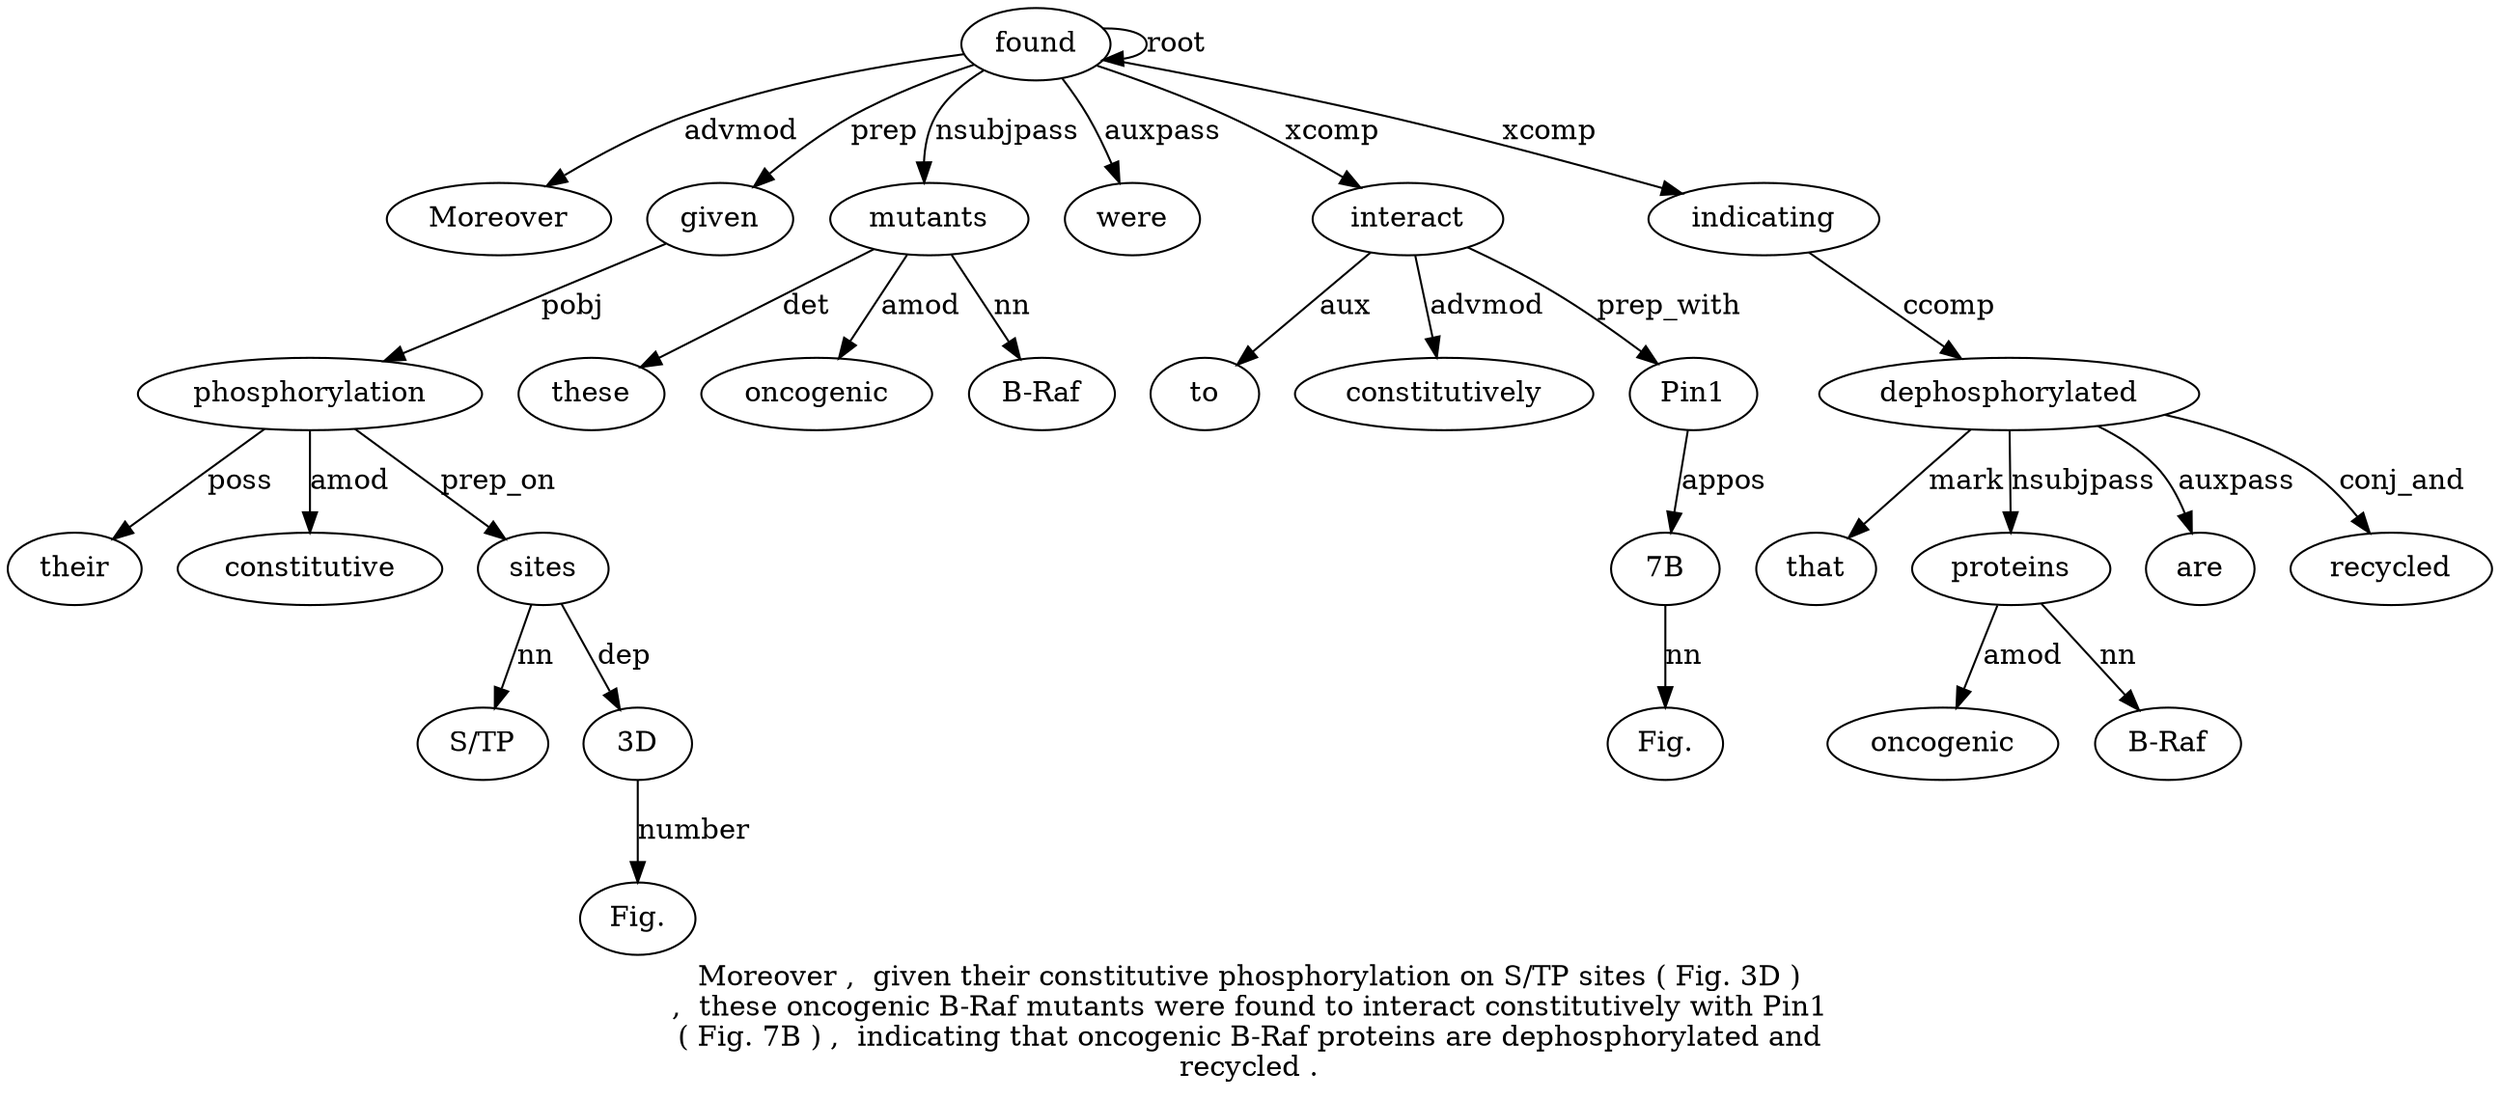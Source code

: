 digraph "Moreover ,  given their constitutive phosphorylation on S/TP sites ( Fig. 3D ) ,  these oncogenic B-Raf mutants were found to interact constitutively with Pin1 ( Fig. 7B ) ,  indicating that oncogenic B-Raf proteins are dephosphorylated and recycled ." {
label="Moreover ,  given their constitutive phosphorylation on S/TP sites ( Fig. 3D )
,  these oncogenic B-Raf mutants were found to interact constitutively with Pin1
( Fig. 7B ) ,  indicating that oncogenic B-Raf proteins are dephosphorylated and
recycled .";
found20 [style=filled, fillcolor=white, label=found];
Moreover1 [style=filled, fillcolor=white, label=Moreover];
found20 -> Moreover1  [label=advmod];
given3 [style=filled, fillcolor=white, label=given];
found20 -> given3  [label=prep];
phosphorylation6 [style=filled, fillcolor=white, label=phosphorylation];
their4 [style=filled, fillcolor=white, label=their];
phosphorylation6 -> their4  [label=poss];
constitutive5 [style=filled, fillcolor=white, label=constitutive];
phosphorylation6 -> constitutive5  [label=amod];
given3 -> phosphorylation6  [label=pobj];
sites9 [style=filled, fillcolor=white, label=sites];
"S/TP8" [style=filled, fillcolor=white, label="S/TP"];
sites9 -> "S/TP8"  [label=nn];
phosphorylation6 -> sites9  [label=prep_on];
"3D12" [style=filled, fillcolor=white, label="3D"];
"Fig.11" [style=filled, fillcolor=white, label="Fig."];
"3D12" -> "Fig.11"  [label=number];
sites9 -> "3D12"  [label=dep];
mutants18 [style=filled, fillcolor=white, label=mutants];
these15 [style=filled, fillcolor=white, label=these];
mutants18 -> these15  [label=det];
oncogenic16 [style=filled, fillcolor=white, label=oncogenic];
mutants18 -> oncogenic16  [label=amod];
"B-Raf17" [style=filled, fillcolor=white, label="B-Raf"];
mutants18 -> "B-Raf17"  [label=nn];
found20 -> mutants18  [label=nsubjpass];
were19 [style=filled, fillcolor=white, label=were];
found20 -> were19  [label=auxpass];
found20 -> found20  [label=root];
interact22 [style=filled, fillcolor=white, label=interact];
to21 [style=filled, fillcolor=white, label=to];
interact22 -> to21  [label=aux];
found20 -> interact22  [label=xcomp];
constitutively23 [style=filled, fillcolor=white, label=constitutively];
interact22 -> constitutively23  [label=advmod];
Pin125 [style=filled, fillcolor=white, label=Pin1];
interact22 -> Pin125  [label=prep_with];
"7B28" [style=filled, fillcolor=white, label="7B"];
"Fig.27" [style=filled, fillcolor=white, label="Fig."];
"7B28" -> "Fig.27"  [label=nn];
Pin125 -> "7B28"  [label=appos];
indicating31 [style=filled, fillcolor=white, label=indicating];
found20 -> indicating31  [label=xcomp];
dephosphorylated37 [style=filled, fillcolor=white, label=dephosphorylated];
that32 [style=filled, fillcolor=white, label=that];
dephosphorylated37 -> that32  [label=mark];
proteins35 [style=filled, fillcolor=white, label=proteins];
oncogenic33 [style=filled, fillcolor=white, label=oncogenic];
proteins35 -> oncogenic33  [label=amod];
"B-Raf34" [style=filled, fillcolor=white, label="B-Raf"];
proteins35 -> "B-Raf34"  [label=nn];
dephosphorylated37 -> proteins35  [label=nsubjpass];
are36 [style=filled, fillcolor=white, label=are];
dephosphorylated37 -> are36  [label=auxpass];
indicating31 -> dephosphorylated37  [label=ccomp];
recycled39 [style=filled, fillcolor=white, label=recycled];
dephosphorylated37 -> recycled39  [label=conj_and];
}
